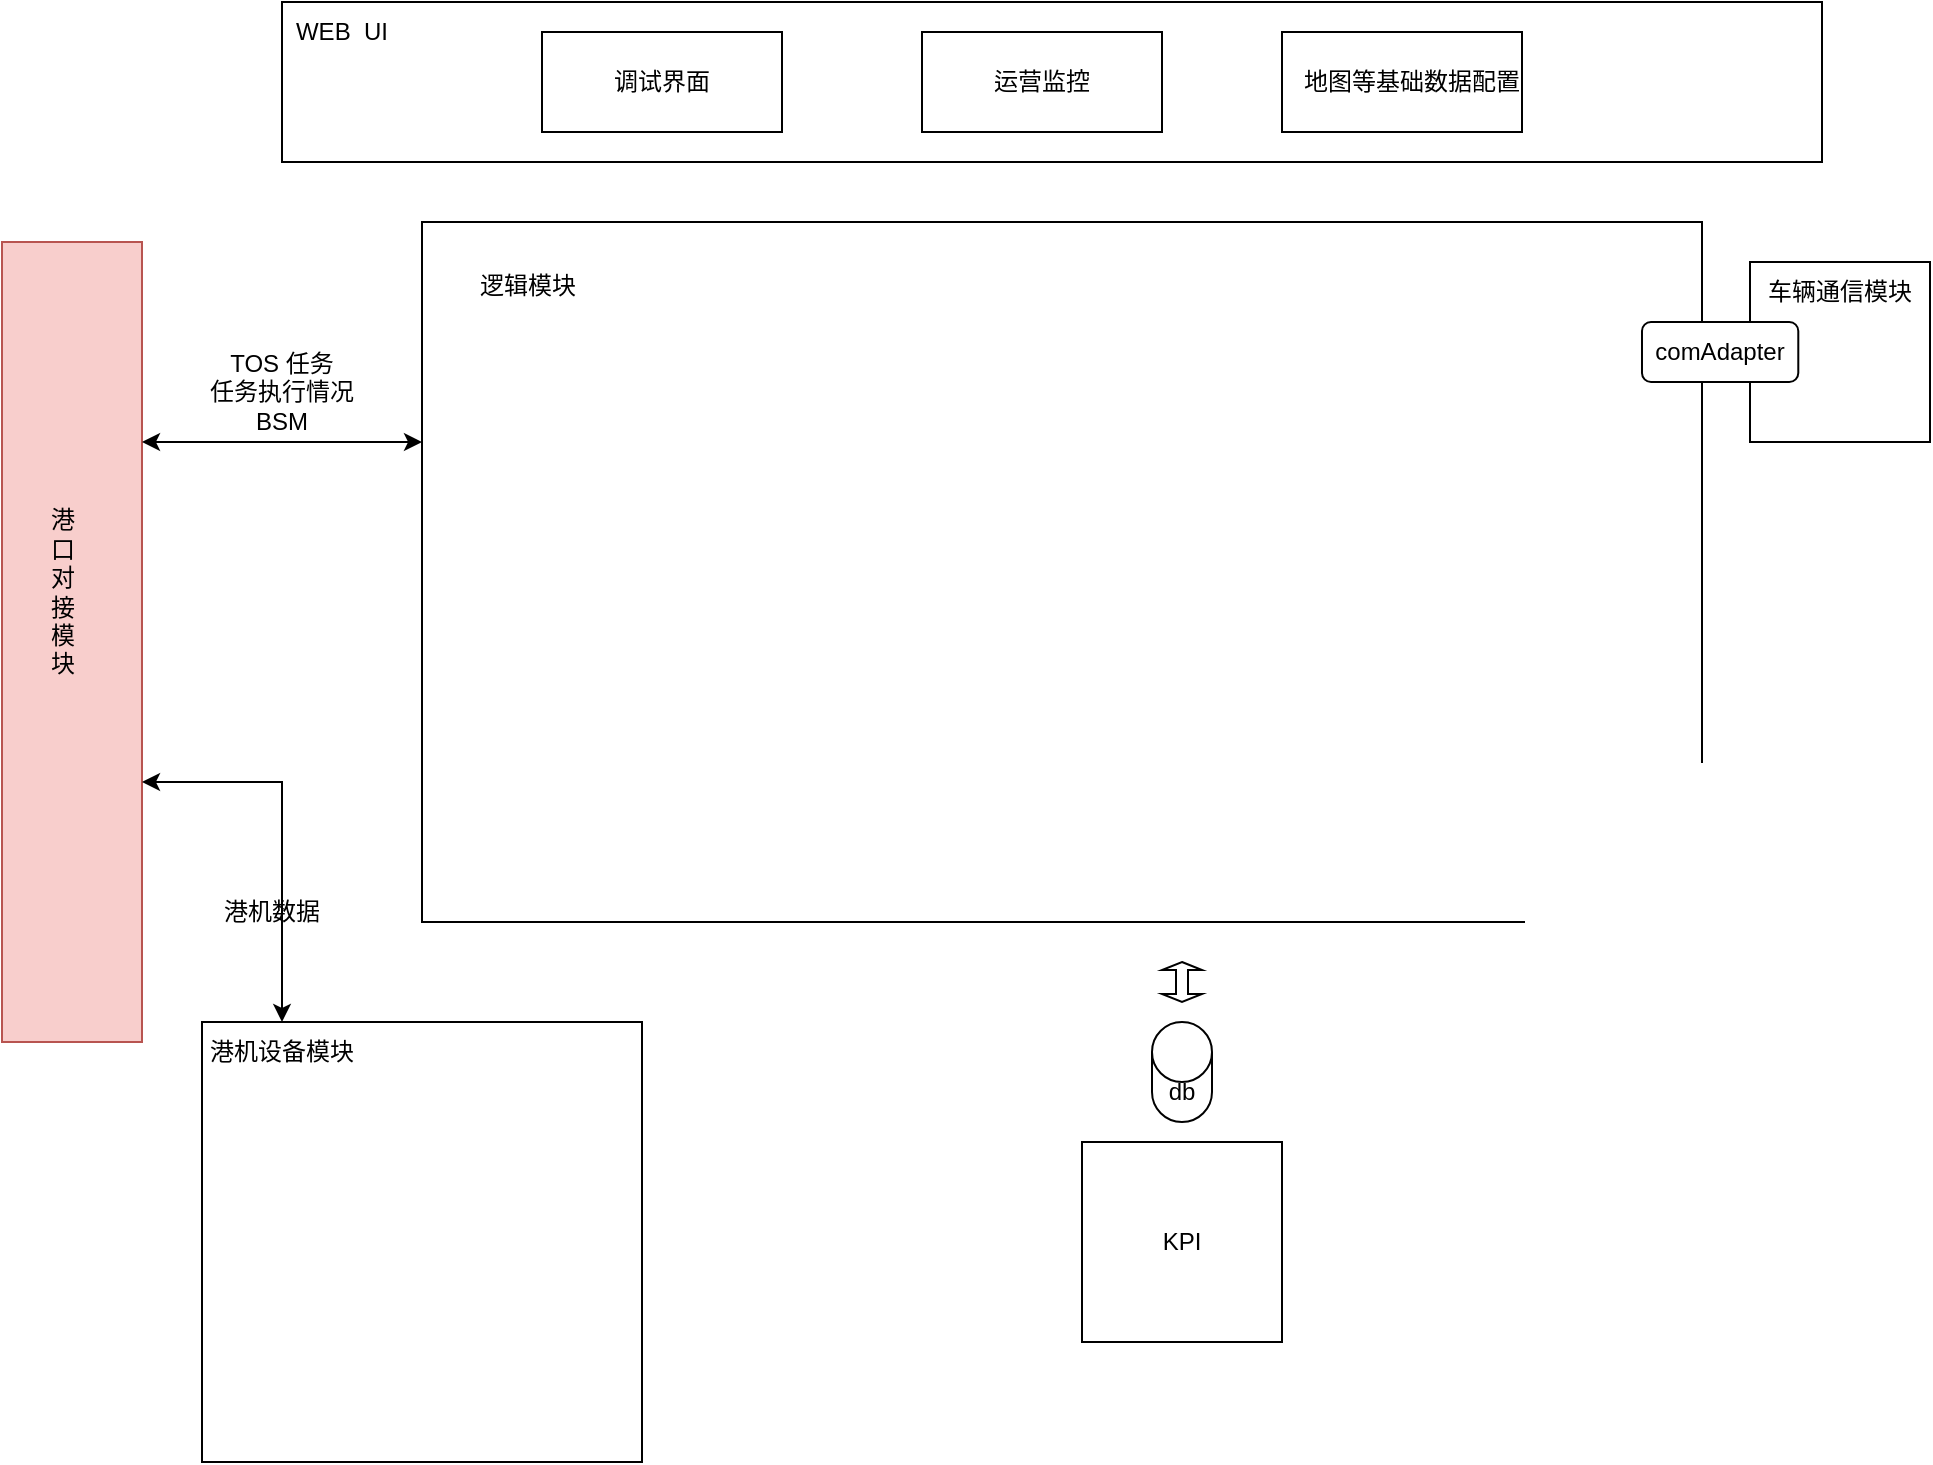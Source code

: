 <mxfile version="21.3.0" type="github">
  <diagram name="Page-1" id="5f0bae14-7c28-e335-631c-24af17079c00">
    <mxGraphModel dx="1562" dy="869" grid="1" gridSize="10" guides="1" tooltips="1" connect="1" arrows="1" fold="1" page="1" pageScale="1" pageWidth="1100" pageHeight="850" background="none" math="0" shadow="0">
      <root>
        <mxCell id="0" />
        <mxCell id="1" parent="0" />
        <mxCell id="tz9ENl9yOeId7DFRfG0S-5" value="" style="whiteSpace=wrap;html=1;aspect=fixed;" vertex="1" parent="1">
          <mxGeometry x="180" y="530" width="220" height="220" as="geometry" />
        </mxCell>
        <mxCell id="tz9ENl9yOeId7DFRfG0S-6" value="港机设备模块" style="text;strokeColor=none;align=center;fillColor=none;html=1;verticalAlign=middle;whiteSpace=wrap;rounded=0;" vertex="1" parent="1">
          <mxGeometry x="180" y="530" width="80" height="30" as="geometry" />
        </mxCell>
        <mxCell id="tz9ENl9yOeId7DFRfG0S-10" value="" style="whiteSpace=wrap;html=1;" vertex="1" parent="1">
          <mxGeometry x="220" y="20" width="770" height="80" as="geometry" />
        </mxCell>
        <mxCell id="tz9ENl9yOeId7DFRfG0S-11" value="WEB&amp;nbsp; UI" style="text;strokeColor=none;align=center;fillColor=none;html=1;verticalAlign=middle;whiteSpace=wrap;rounded=0;" vertex="1" parent="1">
          <mxGeometry x="220" y="20" width="60" height="30" as="geometry" />
        </mxCell>
        <mxCell id="tz9ENl9yOeId7DFRfG0S-14" value="" style="group" vertex="1" connectable="0" parent="1">
          <mxGeometry x="350" y="35" width="120" height="50" as="geometry" />
        </mxCell>
        <mxCell id="tz9ENl9yOeId7DFRfG0S-9" value="" style="whiteSpace=wrap;html=1;" vertex="1" parent="tz9ENl9yOeId7DFRfG0S-14">
          <mxGeometry width="120" height="50" as="geometry" />
        </mxCell>
        <mxCell id="tz9ENl9yOeId7DFRfG0S-13" value="调试界面" style="text;strokeColor=none;align=center;fillColor=none;html=1;verticalAlign=middle;whiteSpace=wrap;rounded=0;" vertex="1" parent="tz9ENl9yOeId7DFRfG0S-14">
          <mxGeometry x="30" y="10" width="60" height="30" as="geometry" />
        </mxCell>
        <mxCell id="tz9ENl9yOeId7DFRfG0S-17" value="" style="group" vertex="1" connectable="0" parent="1">
          <mxGeometry x="540" y="35" width="120" height="50" as="geometry" />
        </mxCell>
        <mxCell id="tz9ENl9yOeId7DFRfG0S-18" value="" style="whiteSpace=wrap;html=1;" vertex="1" parent="tz9ENl9yOeId7DFRfG0S-17">
          <mxGeometry width="120" height="50" as="geometry" />
        </mxCell>
        <mxCell id="tz9ENl9yOeId7DFRfG0S-19" value="运营监控" style="text;strokeColor=none;align=center;fillColor=none;html=1;verticalAlign=middle;whiteSpace=wrap;rounded=0;" vertex="1" parent="tz9ENl9yOeId7DFRfG0S-17">
          <mxGeometry x="30" y="10" width="60" height="30" as="geometry" />
        </mxCell>
        <mxCell id="tz9ENl9yOeId7DFRfG0S-21" value="" style="group" vertex="1" connectable="0" parent="1">
          <mxGeometry x="720" y="35" width="140" height="50" as="geometry" />
        </mxCell>
        <mxCell id="tz9ENl9yOeId7DFRfG0S-22" value="" style="whiteSpace=wrap;html=1;" vertex="1" parent="tz9ENl9yOeId7DFRfG0S-21">
          <mxGeometry width="120" height="50" as="geometry" />
        </mxCell>
        <mxCell id="tz9ENl9yOeId7DFRfG0S-23" value="地图等基础数据配置" style="text;strokeColor=none;align=center;fillColor=none;html=1;verticalAlign=middle;whiteSpace=wrap;rounded=0;" vertex="1" parent="tz9ENl9yOeId7DFRfG0S-21">
          <mxGeometry x="10" y="10" width="110" height="30" as="geometry" />
        </mxCell>
        <mxCell id="tz9ENl9yOeId7DFRfG0S-33" value="" style="group" vertex="1" connectable="0" parent="1">
          <mxGeometry x="760" y="150" width="90" height="90" as="geometry" />
        </mxCell>
        <mxCell id="tz9ENl9yOeId7DFRfG0S-49" value="" style="group" vertex="1" connectable="0" parent="tz9ENl9yOeId7DFRfG0S-33">
          <mxGeometry x="194" width="90" height="90" as="geometry" />
        </mxCell>
        <mxCell id="tz9ENl9yOeId7DFRfG0S-3" value="" style="whiteSpace=wrap;html=1;aspect=fixed;" vertex="1" parent="tz9ENl9yOeId7DFRfG0S-49">
          <mxGeometry width="90" height="90" as="geometry" />
        </mxCell>
        <mxCell id="tz9ENl9yOeId7DFRfG0S-4" value="车辆通信模块" style="text;strokeColor=none;align=center;fillColor=none;html=1;verticalAlign=middle;whiteSpace=wrap;rounded=0;" vertex="1" parent="tz9ENl9yOeId7DFRfG0S-49">
          <mxGeometry width="90" height="30" as="geometry" />
        </mxCell>
        <mxCell id="tz9ENl9yOeId7DFRfG0S-38" value="" style="group;fillColor=#ffe6cc;strokeColor=#d79b00;fillStyle=solid;" vertex="1" connectable="0" parent="1">
          <mxGeometry x="80" y="140" width="70" height="400" as="geometry" />
        </mxCell>
        <mxCell id="tz9ENl9yOeId7DFRfG0S-37" value="" style="whiteSpace=wrap;html=1;fillColor=#f8cecc;strokeColor=#b85450;" vertex="1" parent="tz9ENl9yOeId7DFRfG0S-38">
          <mxGeometry width="70" height="400" as="geometry" />
        </mxCell>
        <mxCell id="tz9ENl9yOeId7DFRfG0S-36" value="港口对接模块" style="text;strokeColor=none;align=center;fillColor=none;html=1;verticalAlign=middle;whiteSpace=wrap;rounded=0;" vertex="1" parent="tz9ENl9yOeId7DFRfG0S-38">
          <mxGeometry x="20" y="160" width="20.769" height="30" as="geometry" />
        </mxCell>
        <mxCell id="tz9ENl9yOeId7DFRfG0S-39" value="" style="endArrow=classic;startArrow=classic;html=1;rounded=0;exitX=1;exitY=0.25;exitDx=0;exitDy=0;" edge="1" parent="1" source="tz9ENl9yOeId7DFRfG0S-37">
          <mxGeometry width="50" height="50" relative="1" as="geometry">
            <mxPoint x="530" y="370" as="sourcePoint" />
            <mxPoint x="290" y="240" as="targetPoint" />
            <Array as="points">
              <mxPoint x="220" y="240" />
            </Array>
          </mxGeometry>
        </mxCell>
        <mxCell id="tz9ENl9yOeId7DFRfG0S-48" value="" style="group" vertex="1" connectable="0" parent="1">
          <mxGeometry x="620" y="530" width="100" height="160" as="geometry" />
        </mxCell>
        <mxCell id="tz9ENl9yOeId7DFRfG0S-45" value="" style="group" vertex="1" connectable="0" parent="tz9ENl9yOeId7DFRfG0S-48">
          <mxGeometry x="20" width="60" height="50" as="geometry" />
        </mxCell>
        <mxCell id="tz9ENl9yOeId7DFRfG0S-27" value="" style="shape=cylinder3;whiteSpace=wrap;html=1;boundedLbl=1;backgroundOutline=1;size=15;" vertex="1" parent="tz9ENl9yOeId7DFRfG0S-45">
          <mxGeometry x="15" width="30" height="50" as="geometry" />
        </mxCell>
        <mxCell id="tz9ENl9yOeId7DFRfG0S-28" value="db" style="text;strokeColor=none;align=center;fillColor=none;html=1;verticalAlign=middle;whiteSpace=wrap;rounded=0;" vertex="1" parent="tz9ENl9yOeId7DFRfG0S-45">
          <mxGeometry y="20" width="60" height="30" as="geometry" />
        </mxCell>
        <mxCell id="tz9ENl9yOeId7DFRfG0S-47" value="" style="group" vertex="1" connectable="0" parent="tz9ENl9yOeId7DFRfG0S-48">
          <mxGeometry y="60" width="100" height="100" as="geometry" />
        </mxCell>
        <mxCell id="tz9ENl9yOeId7DFRfG0S-7" value="" style="whiteSpace=wrap;html=1;aspect=fixed;" vertex="1" parent="tz9ENl9yOeId7DFRfG0S-47">
          <mxGeometry width="100" height="100" as="geometry" />
        </mxCell>
        <mxCell id="tz9ENl9yOeId7DFRfG0S-8" value="KPI" style="text;strokeColor=none;align=center;fillColor=none;html=1;verticalAlign=middle;whiteSpace=wrap;rounded=0;" vertex="1" parent="tz9ENl9yOeId7DFRfG0S-47">
          <mxGeometry x="20" y="37.5" width="60" height="25" as="geometry" />
        </mxCell>
        <mxCell id="tz9ENl9yOeId7DFRfG0S-52" value="" style="group" vertex="1" connectable="0" parent="1">
          <mxGeometry x="290" y="130" width="640" height="350" as="geometry" />
        </mxCell>
        <mxCell id="tz9ENl9yOeId7DFRfG0S-50" value="" style="whiteSpace=wrap;html=1;" vertex="1" parent="tz9ENl9yOeId7DFRfG0S-52">
          <mxGeometry width="640" height="350" as="geometry" />
        </mxCell>
        <mxCell id="tz9ENl9yOeId7DFRfG0S-51" value="逻辑模块" style="text;strokeColor=none;align=center;fillColor=none;html=1;verticalAlign=middle;whiteSpace=wrap;rounded=0;" vertex="1" parent="tz9ENl9yOeId7DFRfG0S-52">
          <mxGeometry x="13.333" y="12.963" width="80" height="38.889" as="geometry" />
        </mxCell>
        <mxCell id="tz9ENl9yOeId7DFRfG0S-57" value="comAdapter" style="rounded=1;whiteSpace=wrap;html=1;direction=south;" vertex="1" parent="tz9ENl9yOeId7DFRfG0S-52">
          <mxGeometry x="609.995" y="50.005" width="78.15" height="30" as="geometry" />
        </mxCell>
        <mxCell id="tz9ENl9yOeId7DFRfG0S-53" value="" style="endArrow=classic;startArrow=classic;html=1;rounded=0;entryX=0.5;entryY=0;entryDx=0;entryDy=0;" edge="1" parent="1" target="tz9ENl9yOeId7DFRfG0S-6">
          <mxGeometry width="50" height="50" relative="1" as="geometry">
            <mxPoint x="150" y="410" as="sourcePoint" />
            <mxPoint x="300" y="250" as="targetPoint" />
            <Array as="points">
              <mxPoint x="220" y="410" />
            </Array>
          </mxGeometry>
        </mxCell>
        <mxCell id="tz9ENl9yOeId7DFRfG0S-54" value="TOS 任务&lt;br&gt;任务执行情况&lt;br&gt;BSM" style="text;strokeColor=none;align=center;fillColor=none;html=1;verticalAlign=middle;whiteSpace=wrap;rounded=0;" vertex="1" parent="1">
          <mxGeometry x="175" y="200" width="90" height="30" as="geometry" />
        </mxCell>
        <mxCell id="tz9ENl9yOeId7DFRfG0S-55" value="港机数据" style="text;strokeColor=none;align=center;fillColor=none;html=1;verticalAlign=middle;whiteSpace=wrap;rounded=0;" vertex="1" parent="1">
          <mxGeometry x="170" y="460" width="90" height="30" as="geometry" />
        </mxCell>
        <mxCell id="tz9ENl9yOeId7DFRfG0S-30" value="" style="shape=doubleArrow;direction=south;whiteSpace=wrap;html=1;" vertex="1" parent="1">
          <mxGeometry x="660" y="500" width="20" height="20" as="geometry" />
        </mxCell>
      </root>
    </mxGraphModel>
  </diagram>
</mxfile>
